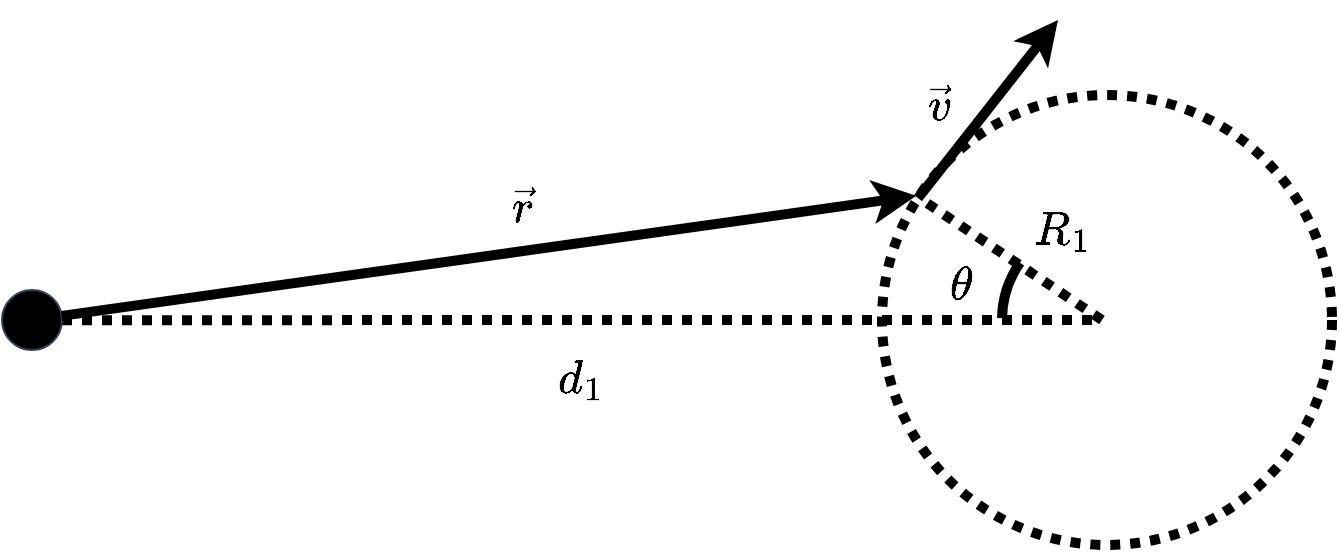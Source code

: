 <mxfile version="17.2.2" type="github">
  <diagram id="vw0osyHE8EjjYchKXd36" name="Page-1">
    <mxGraphModel dx="1002" dy="664" grid="1" gridSize="10" guides="1" tooltips="1" connect="1" arrows="1" fold="1" page="1" pageScale="1" pageWidth="850" pageHeight="1100" math="1" shadow="0">
      <root>
        <mxCell id="0" />
        <mxCell id="1" parent="0" />
        <mxCell id="9uNRMu9eZSkaDnIiAzZb-10" value="" style="endArrow=none;html=1;rounded=0;fontSize=20;strokeColor=#000000;strokeWidth=5;startArrow=none;dashed=1;dashPattern=1 1;" parent="1" source="9uNRMu9eZSkaDnIiAzZb-11" edge="1">
          <mxGeometry width="50" height="50" relative="1" as="geometry">
            <mxPoint x="-70" y="370" as="sourcePoint" />
            <mxPoint x="630" y="370" as="targetPoint" />
          </mxGeometry>
        </mxCell>
        <mxCell id="9uNRMu9eZSkaDnIiAzZb-6" value="" style="ellipse;whiteSpace=wrap;html=1;aspect=fixed;fontSize=20;strokeColor=#000000;strokeWidth=5;fillColor=none;dashed=1;dashPattern=1 1;" parent="1" vertex="1">
          <mxGeometry x="520" y="257.5" width="225" height="225" as="geometry" />
        </mxCell>
        <mxCell id="9uNRMu9eZSkaDnIiAzZb-11" value="" style="ellipse;whiteSpace=wrap;html=1;fillColor=#000000;strokeColor=#314354;fontColor=#ffffff;rotation=90;" parent="1" vertex="1">
          <mxGeometry x="80" y="355" width="30" height="30" as="geometry" />
        </mxCell>
        <mxCell id="hFTANaaNQR_KezgNLYcb-5" value="$$d_1$$" style="text;html=1;strokeColor=none;fillColor=none;align=center;verticalAlign=middle;whiteSpace=wrap;rounded=0;fontSize=20;fontStyle=2" parent="1" vertex="1">
          <mxGeometry x="339" y="384" width="60" height="30" as="geometry" />
        </mxCell>
        <mxCell id="hFTANaaNQR_KezgNLYcb-9" value="$$R_1$$" style="text;html=1;strokeColor=none;fillColor=none;align=center;verticalAlign=middle;whiteSpace=wrap;rounded=0;fontSize=20;dashed=1;dashPattern=1 1;fontStyle=2" parent="1" vertex="1">
          <mxGeometry x="580" y="310" width="60" height="30" as="geometry" />
        </mxCell>
        <mxCell id="HF6bDCXrSoW3RXPf7Qi_-2" value="" style="endArrow=none;html=1;rounded=0;entryX=0.089;entryY=0.233;entryDx=0;entryDy=0;entryPerimeter=0;strokeWidth=5;endFill=0;dashed=1;dashPattern=1 1;" parent="1" target="9uNRMu9eZSkaDnIiAzZb-6" edge="1">
          <mxGeometry width="50" height="50" relative="1" as="geometry">
            <mxPoint x="630" y="370" as="sourcePoint" />
            <mxPoint x="470" y="290" as="targetPoint" />
          </mxGeometry>
        </mxCell>
        <mxCell id="HF6bDCXrSoW3RXPf7Qi_-3" value="" style="endArrow=classic;html=1;rounded=0;fontSize=20;strokeWidth=5;entryX=0.076;entryY=0.224;entryDx=0;entryDy=0;entryPerimeter=0;" parent="1" source="9uNRMu9eZSkaDnIiAzZb-11" target="9uNRMu9eZSkaDnIiAzZb-6" edge="1">
          <mxGeometry width="50" height="50" relative="1" as="geometry">
            <mxPoint x="290" y="360" as="sourcePoint" />
            <mxPoint x="340" y="310" as="targetPoint" />
          </mxGeometry>
        </mxCell>
        <mxCell id="HF6bDCXrSoW3RXPf7Qi_-4" value="" style="endArrow=classic;html=1;rounded=0;fontSize=20;strokeWidth=5;exitX=0.089;exitY=0.229;exitDx=0;exitDy=0;exitPerimeter=0;" parent="1" edge="1">
          <mxGeometry width="50" height="50" relative="1" as="geometry">
            <mxPoint x="538.025" y="309.025" as="sourcePoint" />
            <mxPoint x="608" y="220" as="targetPoint" />
          </mxGeometry>
        </mxCell>
        <mxCell id="HF6bDCXrSoW3RXPf7Qi_-5" value="&lt;div&gt;$$\vec{r}$$&lt;/div&gt;" style="text;html=1;strokeColor=none;fillColor=none;align=center;verticalAlign=middle;whiteSpace=wrap;rounded=0;fontSize=20;fontStyle=2" parent="1" vertex="1">
          <mxGeometry x="310" y="298" width="60" height="30" as="geometry" />
        </mxCell>
        <mxCell id="HF6bDCXrSoW3RXPf7Qi_-6" value="$$\vec{v}$$" style="text;html=1;strokeColor=none;fillColor=none;align=center;verticalAlign=middle;whiteSpace=wrap;rounded=0;fontSize=20;fontStyle=2" parent="1" vertex="1">
          <mxGeometry x="519" y="247" width="60" height="30" as="geometry" />
        </mxCell>
        <mxCell id="HF6bDCXrSoW3RXPf7Qi_-7" value="" style="verticalLabelPosition=bottom;verticalAlign=top;html=1;shape=mxgraph.basic.arc;startAngle=0.753;endAngle=0.847;fontSize=20;strokeWidth=5;" parent="1" vertex="1">
          <mxGeometry x="580" y="320" width="100" height="100" as="geometry" />
        </mxCell>
        <mxCell id="HF6bDCXrSoW3RXPf7Qi_-12" value="$$\theta$$" style="text;html=1;strokeColor=none;fillColor=none;align=center;verticalAlign=middle;whiteSpace=wrap;rounded=0;fontSize=20;fontStyle=2" parent="1" vertex="1">
          <mxGeometry x="530" y="337" width="60" height="30" as="geometry" />
        </mxCell>
      </root>
    </mxGraphModel>
  </diagram>
</mxfile>
